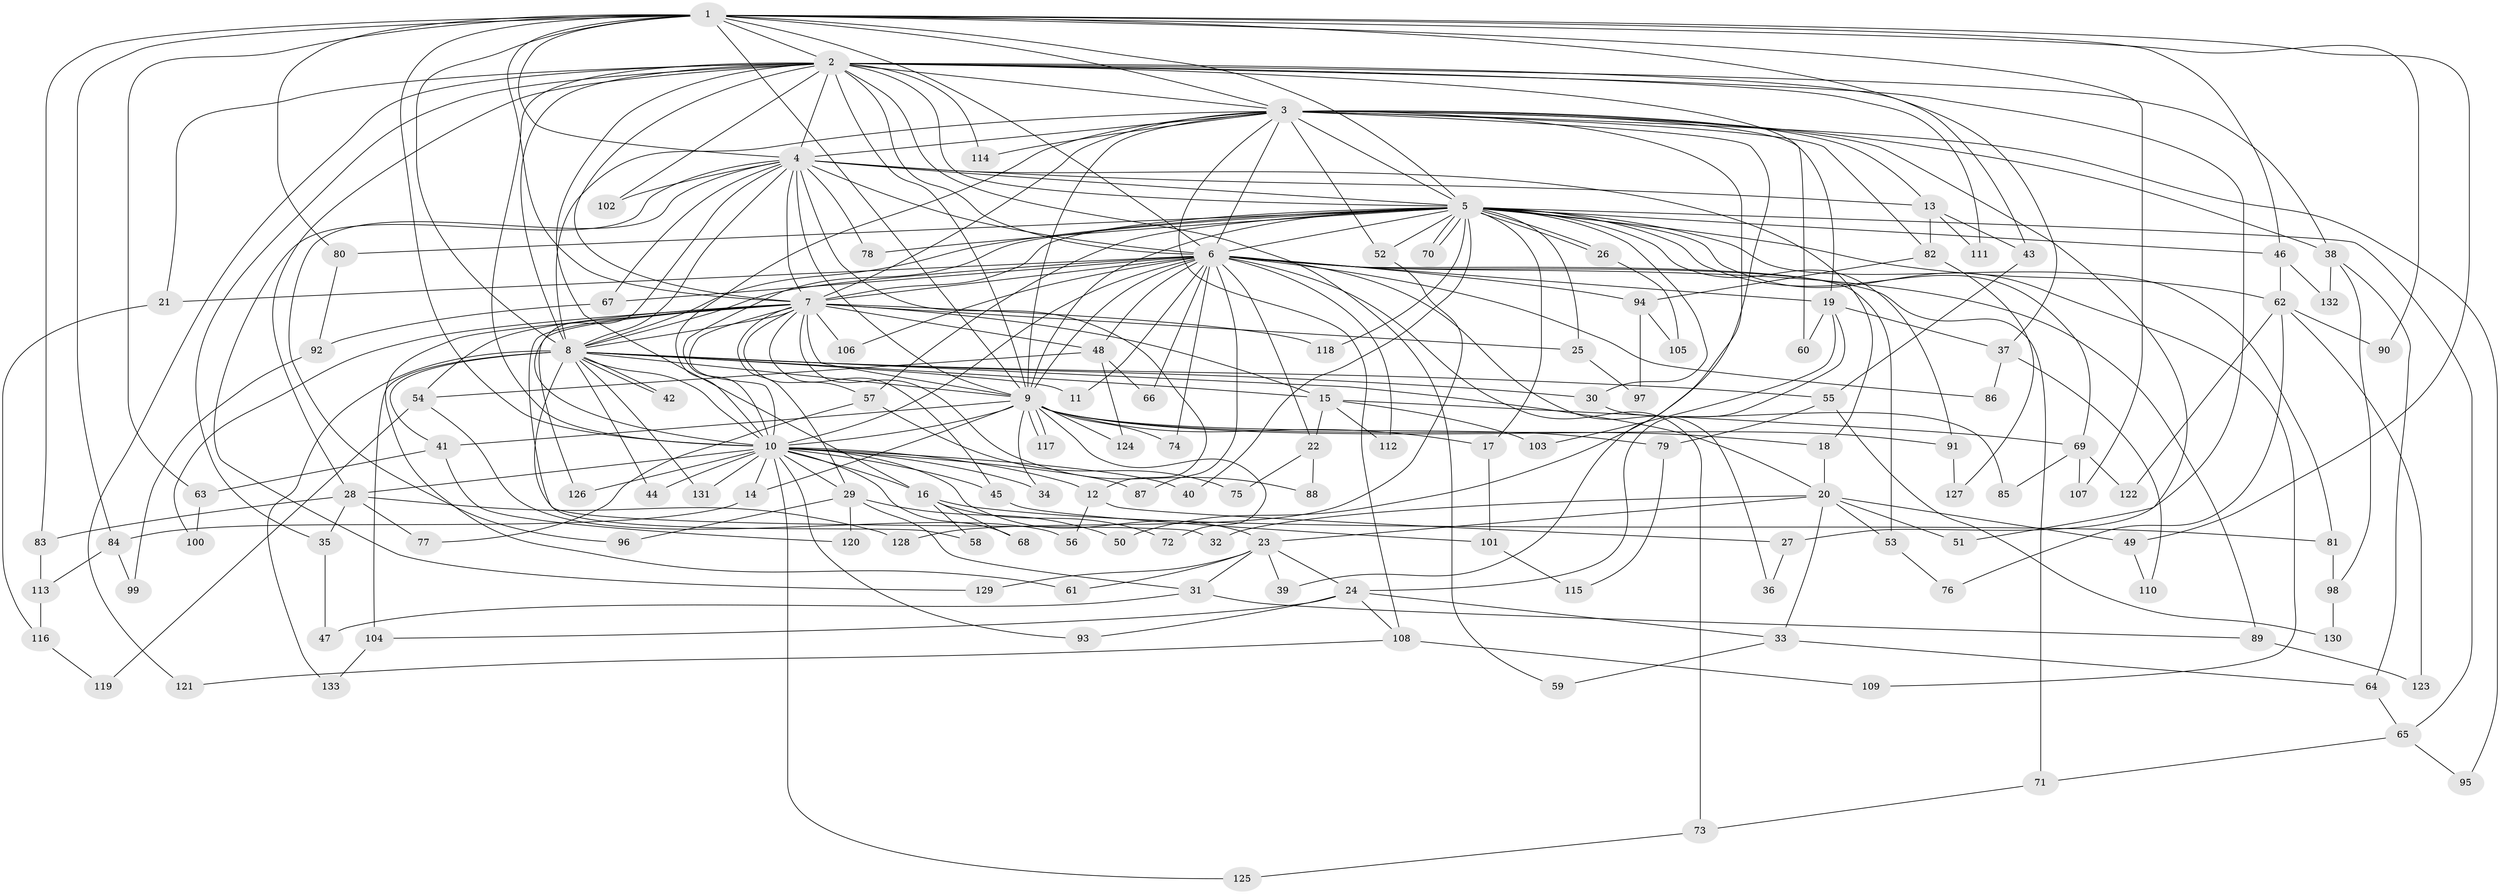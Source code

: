 // Generated by graph-tools (version 1.1) at 2025/25/03/09/25 03:25:41]
// undirected, 133 vertices, 291 edges
graph export_dot {
graph [start="1"]
  node [color=gray90,style=filled];
  1;
  2;
  3;
  4;
  5;
  6;
  7;
  8;
  9;
  10;
  11;
  12;
  13;
  14;
  15;
  16;
  17;
  18;
  19;
  20;
  21;
  22;
  23;
  24;
  25;
  26;
  27;
  28;
  29;
  30;
  31;
  32;
  33;
  34;
  35;
  36;
  37;
  38;
  39;
  40;
  41;
  42;
  43;
  44;
  45;
  46;
  47;
  48;
  49;
  50;
  51;
  52;
  53;
  54;
  55;
  56;
  57;
  58;
  59;
  60;
  61;
  62;
  63;
  64;
  65;
  66;
  67;
  68;
  69;
  70;
  71;
  72;
  73;
  74;
  75;
  76;
  77;
  78;
  79;
  80;
  81;
  82;
  83;
  84;
  85;
  86;
  87;
  88;
  89;
  90;
  91;
  92;
  93;
  94;
  95;
  96;
  97;
  98;
  99;
  100;
  101;
  102;
  103;
  104;
  105;
  106;
  107;
  108;
  109;
  110;
  111;
  112;
  113;
  114;
  115;
  116;
  117;
  118;
  119;
  120;
  121;
  122;
  123;
  124;
  125;
  126;
  127;
  128;
  129;
  130;
  131;
  132;
  133;
  1 -- 2;
  1 -- 3;
  1 -- 4;
  1 -- 5;
  1 -- 6;
  1 -- 7;
  1 -- 8;
  1 -- 9;
  1 -- 10;
  1 -- 43;
  1 -- 46;
  1 -- 49;
  1 -- 63;
  1 -- 80;
  1 -- 83;
  1 -- 84;
  1 -- 90;
  1 -- 107;
  2 -- 3;
  2 -- 4;
  2 -- 5;
  2 -- 6;
  2 -- 7;
  2 -- 8;
  2 -- 9;
  2 -- 10;
  2 -- 16;
  2 -- 21;
  2 -- 27;
  2 -- 28;
  2 -- 35;
  2 -- 37;
  2 -- 38;
  2 -- 59;
  2 -- 60;
  2 -- 102;
  2 -- 111;
  2 -- 114;
  2 -- 121;
  3 -- 4;
  3 -- 5;
  3 -- 6;
  3 -- 7;
  3 -- 8;
  3 -- 9;
  3 -- 10;
  3 -- 13;
  3 -- 19;
  3 -- 38;
  3 -- 39;
  3 -- 50;
  3 -- 51;
  3 -- 52;
  3 -- 82;
  3 -- 95;
  3 -- 108;
  3 -- 114;
  4 -- 5;
  4 -- 6;
  4 -- 7;
  4 -- 8;
  4 -- 9;
  4 -- 10;
  4 -- 12;
  4 -- 13;
  4 -- 18;
  4 -- 67;
  4 -- 78;
  4 -- 96;
  4 -- 102;
  4 -- 129;
  5 -- 6;
  5 -- 7;
  5 -- 8;
  5 -- 9;
  5 -- 10;
  5 -- 17;
  5 -- 25;
  5 -- 26;
  5 -- 26;
  5 -- 30;
  5 -- 40;
  5 -- 46;
  5 -- 52;
  5 -- 57;
  5 -- 62;
  5 -- 65;
  5 -- 69;
  5 -- 70;
  5 -- 70;
  5 -- 78;
  5 -- 80;
  5 -- 81;
  5 -- 91;
  5 -- 109;
  5 -- 118;
  6 -- 7;
  6 -- 8;
  6 -- 9;
  6 -- 10;
  6 -- 11;
  6 -- 19;
  6 -- 21;
  6 -- 22;
  6 -- 36;
  6 -- 48;
  6 -- 53;
  6 -- 66;
  6 -- 67;
  6 -- 71;
  6 -- 73;
  6 -- 74;
  6 -- 86;
  6 -- 87;
  6 -- 89;
  6 -- 94;
  6 -- 106;
  6 -- 112;
  7 -- 8;
  7 -- 9;
  7 -- 10;
  7 -- 15;
  7 -- 25;
  7 -- 29;
  7 -- 32;
  7 -- 45;
  7 -- 48;
  7 -- 54;
  7 -- 57;
  7 -- 61;
  7 -- 88;
  7 -- 100;
  7 -- 106;
  7 -- 118;
  7 -- 126;
  8 -- 9;
  8 -- 10;
  8 -- 11;
  8 -- 15;
  8 -- 20;
  8 -- 30;
  8 -- 41;
  8 -- 42;
  8 -- 42;
  8 -- 44;
  8 -- 55;
  8 -- 58;
  8 -- 104;
  8 -- 131;
  8 -- 133;
  9 -- 10;
  9 -- 14;
  9 -- 17;
  9 -- 18;
  9 -- 34;
  9 -- 41;
  9 -- 72;
  9 -- 74;
  9 -- 79;
  9 -- 91;
  9 -- 117;
  9 -- 117;
  9 -- 124;
  10 -- 12;
  10 -- 14;
  10 -- 16;
  10 -- 23;
  10 -- 28;
  10 -- 29;
  10 -- 34;
  10 -- 40;
  10 -- 44;
  10 -- 45;
  10 -- 68;
  10 -- 87;
  10 -- 93;
  10 -- 125;
  10 -- 126;
  10 -- 131;
  12 -- 27;
  12 -- 56;
  13 -- 43;
  13 -- 82;
  13 -- 111;
  14 -- 84;
  15 -- 22;
  15 -- 69;
  15 -- 103;
  15 -- 112;
  16 -- 58;
  16 -- 68;
  16 -- 72;
  16 -- 81;
  17 -- 101;
  18 -- 20;
  19 -- 24;
  19 -- 37;
  19 -- 60;
  19 -- 103;
  20 -- 23;
  20 -- 32;
  20 -- 33;
  20 -- 49;
  20 -- 51;
  20 -- 53;
  21 -- 116;
  22 -- 75;
  22 -- 88;
  23 -- 24;
  23 -- 31;
  23 -- 39;
  23 -- 61;
  23 -- 129;
  24 -- 33;
  24 -- 93;
  24 -- 104;
  24 -- 108;
  25 -- 97;
  26 -- 105;
  27 -- 36;
  28 -- 35;
  28 -- 77;
  28 -- 83;
  28 -- 128;
  29 -- 31;
  29 -- 50;
  29 -- 96;
  29 -- 120;
  30 -- 85;
  31 -- 47;
  31 -- 89;
  33 -- 59;
  33 -- 64;
  35 -- 47;
  37 -- 86;
  37 -- 110;
  38 -- 64;
  38 -- 98;
  38 -- 132;
  41 -- 63;
  41 -- 120;
  43 -- 55;
  45 -- 101;
  46 -- 62;
  46 -- 132;
  48 -- 54;
  48 -- 66;
  48 -- 124;
  49 -- 110;
  52 -- 128;
  53 -- 76;
  54 -- 56;
  54 -- 119;
  55 -- 79;
  55 -- 130;
  57 -- 75;
  57 -- 77;
  62 -- 76;
  62 -- 90;
  62 -- 122;
  62 -- 123;
  63 -- 100;
  64 -- 65;
  65 -- 71;
  65 -- 95;
  67 -- 92;
  69 -- 85;
  69 -- 107;
  69 -- 122;
  71 -- 73;
  73 -- 125;
  79 -- 115;
  80 -- 92;
  81 -- 98;
  82 -- 94;
  82 -- 127;
  83 -- 113;
  84 -- 99;
  84 -- 113;
  89 -- 123;
  91 -- 127;
  92 -- 99;
  94 -- 97;
  94 -- 105;
  98 -- 130;
  101 -- 115;
  104 -- 133;
  108 -- 109;
  108 -- 121;
  113 -- 116;
  116 -- 119;
}
